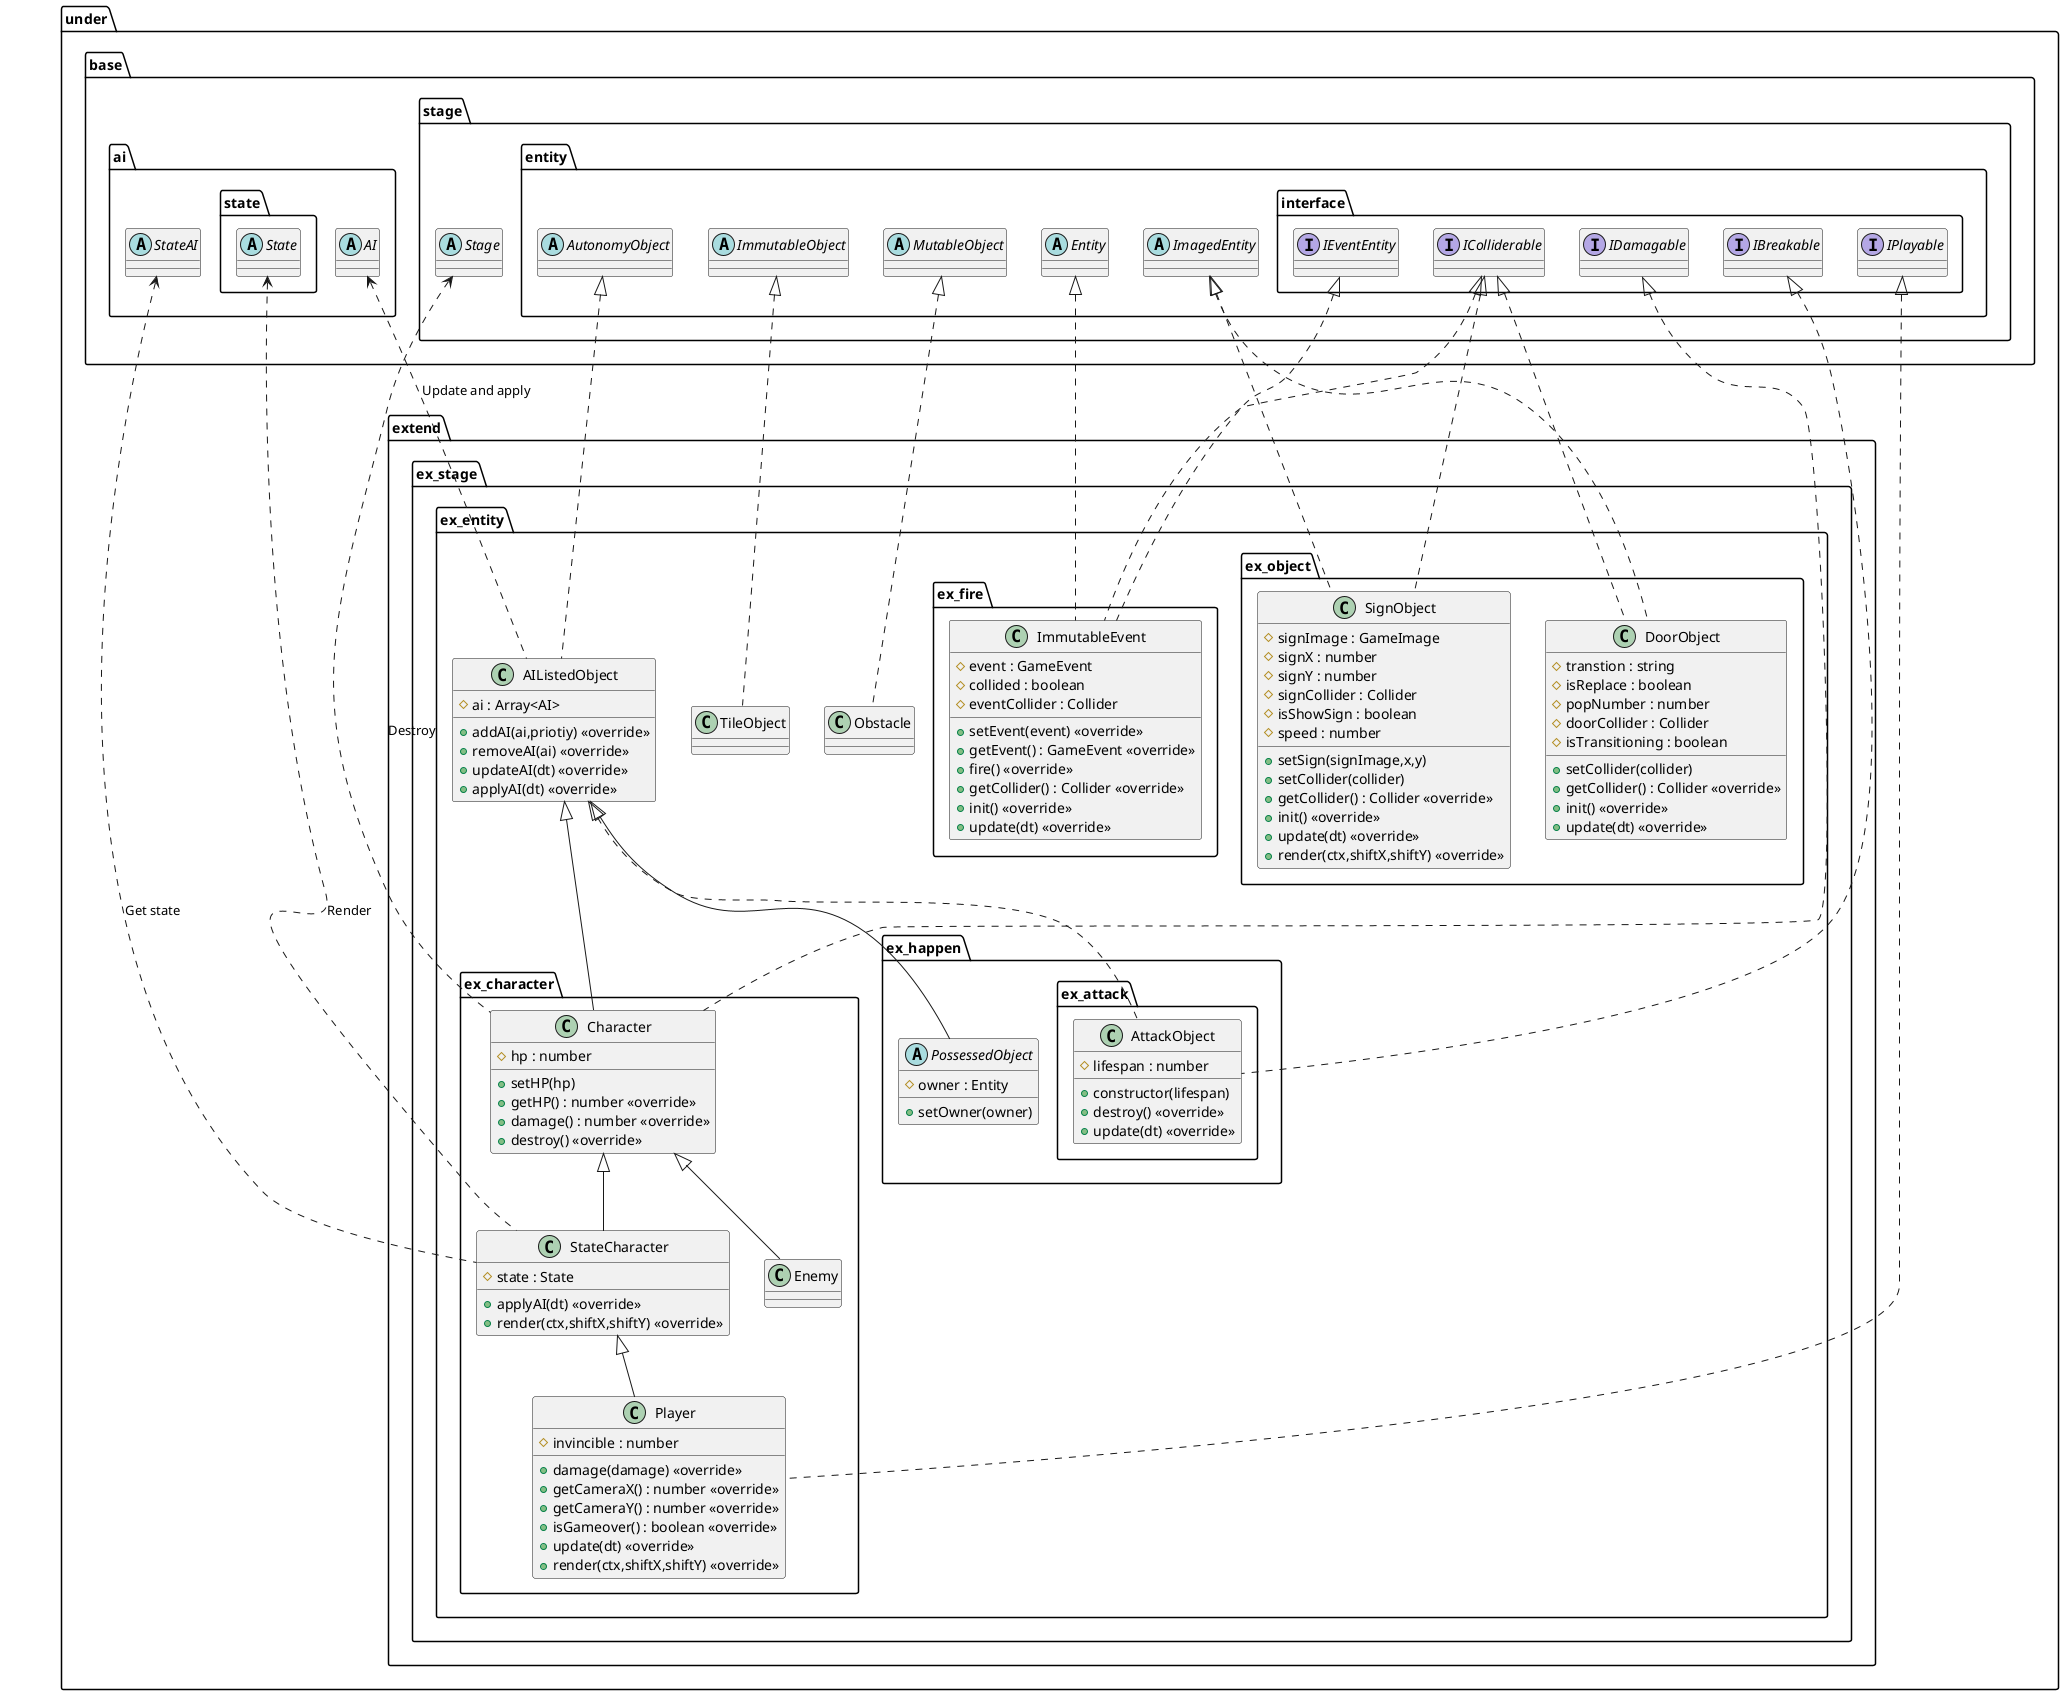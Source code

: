 @startuml EntityExtend
package under {
    package extend {
        package ex_stage {
            package ex_entity {
                class TileObject
                class Obstacle
                class AIListedObject {
                    #ai : Array<AI>
                    +addAI(ai,priotiy) <<override>>
                    +removeAI(ai) <<override>>
                    +updateAI(dt) <<override>>
                    +applyAI(dt) <<override>>
                }
                package ex_character {
                    class Character {
                        #hp : number
                        +setHP(hp)
                        +getHP() : number <<override>>
                        +damage() : number <<override>>
                        +destroy() <<override>>
                    }
                    class StateCharacter {
                        #state : State
                        +applyAI(dt) <<override>>
                        +render(ctx,shiftX,shiftY) <<override>>
                    }
                    class Enemy
                    class Player {
                        #invincible : number
                        +damage(damage) <<override>>
                        +getCameraX() : number <<override>>
                        +getCameraY() : number <<override>>
                        +isGameover() : boolean <<override>>
                        +update(dt) <<override>>
                        +render(ctx,shiftX,shiftY) <<override>>
                    }
                }
                package ex_fire {
                    class ImmutableEvent {
                        #event : GameEvent
                        #collided : boolean
                        #eventCollider : Collider
                        +setEvent(event) <<override>>
                        +getEvent() : GameEvent <<override>>
                        +fire() <<override>>
                        +getCollider() : Collider <<override>>
                        +init() <<override>>
                        +update(dt) <<override>>
                    }
                }
                package ex_happen {
                    package ex_attack {
                        class AttackObject {
                            +constructor(lifespan)
                            #lifespan : number
                            +destroy() <<override>>
                            +update(dt) <<override>>
                        }
                    }
                    abstract PossessedObject {
                        #owner : Entity
                        +setOwner(owner)
                    }
                }
                package ex_object {
                    class DoorObject {
                        #transtion : string
                        #isReplace : boolean
                        #popNumber : number
                        #doorCollider : Collider
                        #isTransitioning : boolean
                        +setCollider(collider)
                        +getCollider() : Collider <<override>>
                        +init() <<override>>
                        +update(dt) <<override>>
                    }
                    class SignObject {
                        #signImage : GameImage
                        #signX : number
                        #signY : number
                        #signCollider : Collider
                        #isShowSign : boolean
                        #speed : number
                        +setSign(signImage,x,y)
                        +setCollider(collider)
                        +getCollider() : Collider <<override>>
                        +init() <<override>>
                        +update(dt) <<override>>
                        +render(ctx,shiftX,shiftY) <<override>>
                    }
                }
            }
        }
    }
}

package under {
    package base {
        package ai {
            abstract AI
            abstract StateAI
            package state {
                abstract State
            }
        }
        package stage {
            abstract Stage
            package entity {
                abstract Entity
                abstract ImagedEntity
                abstract ImmutableObject
                abstract MutableObject
                abstract AutonomyObject
                package interface {
                    interface IDamagable
                    interface IBreakable
                    interface IPlayable
                    interface IEventEntity
                    interface IColliderable
                }
            }
        }
    }
}

AI <.. AIListedObject : Update and apply
Stage <.. Character : Destroy
StateAI <.. StateCharacter : Get state
State <.. StateCharacter : Render

ImmutableObject <|.. TileObject
MutableObject <|.. Obstacle
AutonomyObject <|.. AIListedObject

AIListedObject <|-- Character
IDamagable <|.. Character
Character <|-- StateCharacter
StateCharacter <|-- Player
IPlayable <|.. Player
Character <|-- Enemy

Entity <|.. ImmutableEvent
IEventEntity <|.. ImmutableEvent
IColliderable <|.. ImmutableEvent

AIListedObject <|-- PossessedObject
AIListedObject <|.. AttackObject
IBreakable <|.. AttackObject

ImagedEntity <|.. DoorObject
IColliderable <|.. DoorObject
ImagedEntity <|.. SignObject
IColliderable <|.. SignObject

@enduml
